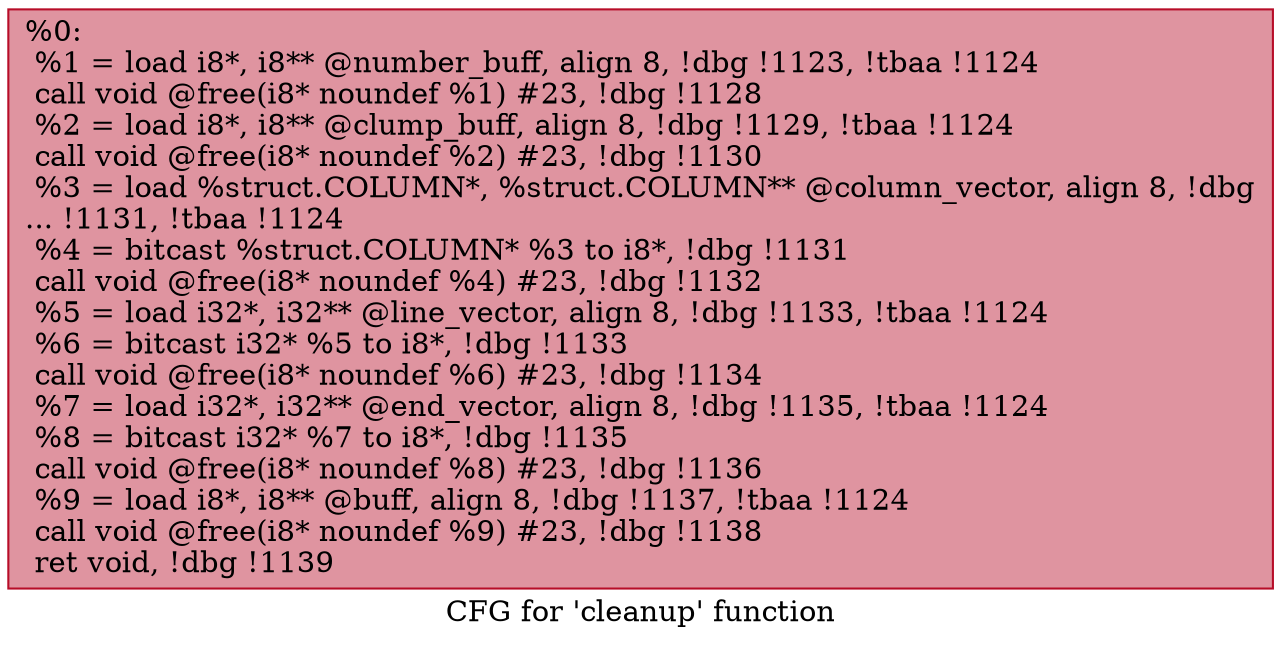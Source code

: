 digraph "CFG for 'cleanup' function" {
	label="CFG for 'cleanup' function";

	Node0x1600ee0 [shape=record,color="#b70d28ff", style=filled, fillcolor="#b70d2870",label="{%0:\l  %1 = load i8*, i8** @number_buff, align 8, !dbg !1123, !tbaa !1124\l  call void @free(i8* noundef %1) #23, !dbg !1128\l  %2 = load i8*, i8** @clump_buff, align 8, !dbg !1129, !tbaa !1124\l  call void @free(i8* noundef %2) #23, !dbg !1130\l  %3 = load %struct.COLUMN*, %struct.COLUMN** @column_vector, align 8, !dbg\l... !1131, !tbaa !1124\l  %4 = bitcast %struct.COLUMN* %3 to i8*, !dbg !1131\l  call void @free(i8* noundef %4) #23, !dbg !1132\l  %5 = load i32*, i32** @line_vector, align 8, !dbg !1133, !tbaa !1124\l  %6 = bitcast i32* %5 to i8*, !dbg !1133\l  call void @free(i8* noundef %6) #23, !dbg !1134\l  %7 = load i32*, i32** @end_vector, align 8, !dbg !1135, !tbaa !1124\l  %8 = bitcast i32* %7 to i8*, !dbg !1135\l  call void @free(i8* noundef %8) #23, !dbg !1136\l  %9 = load i8*, i8** @buff, align 8, !dbg !1137, !tbaa !1124\l  call void @free(i8* noundef %9) #23, !dbg !1138\l  ret void, !dbg !1139\l}"];
}
